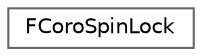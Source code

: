digraph "Graphical Class Hierarchy"
{
 // INTERACTIVE_SVG=YES
 // LATEX_PDF_SIZE
  bgcolor="transparent";
  edge [fontname=Helvetica,fontsize=10,labelfontname=Helvetica,labelfontsize=10];
  node [fontname=Helvetica,fontsize=10,shape=box,height=0.2,width=0.4];
  rankdir="LR";
  Node0 [id="Node000000",label="FCoroSpinLock",height=0.2,width=0.4,color="grey40", fillcolor="white", style="filled",URL="$d7/dde/classFCoroSpinLock.html",tooltip=" "];
}
